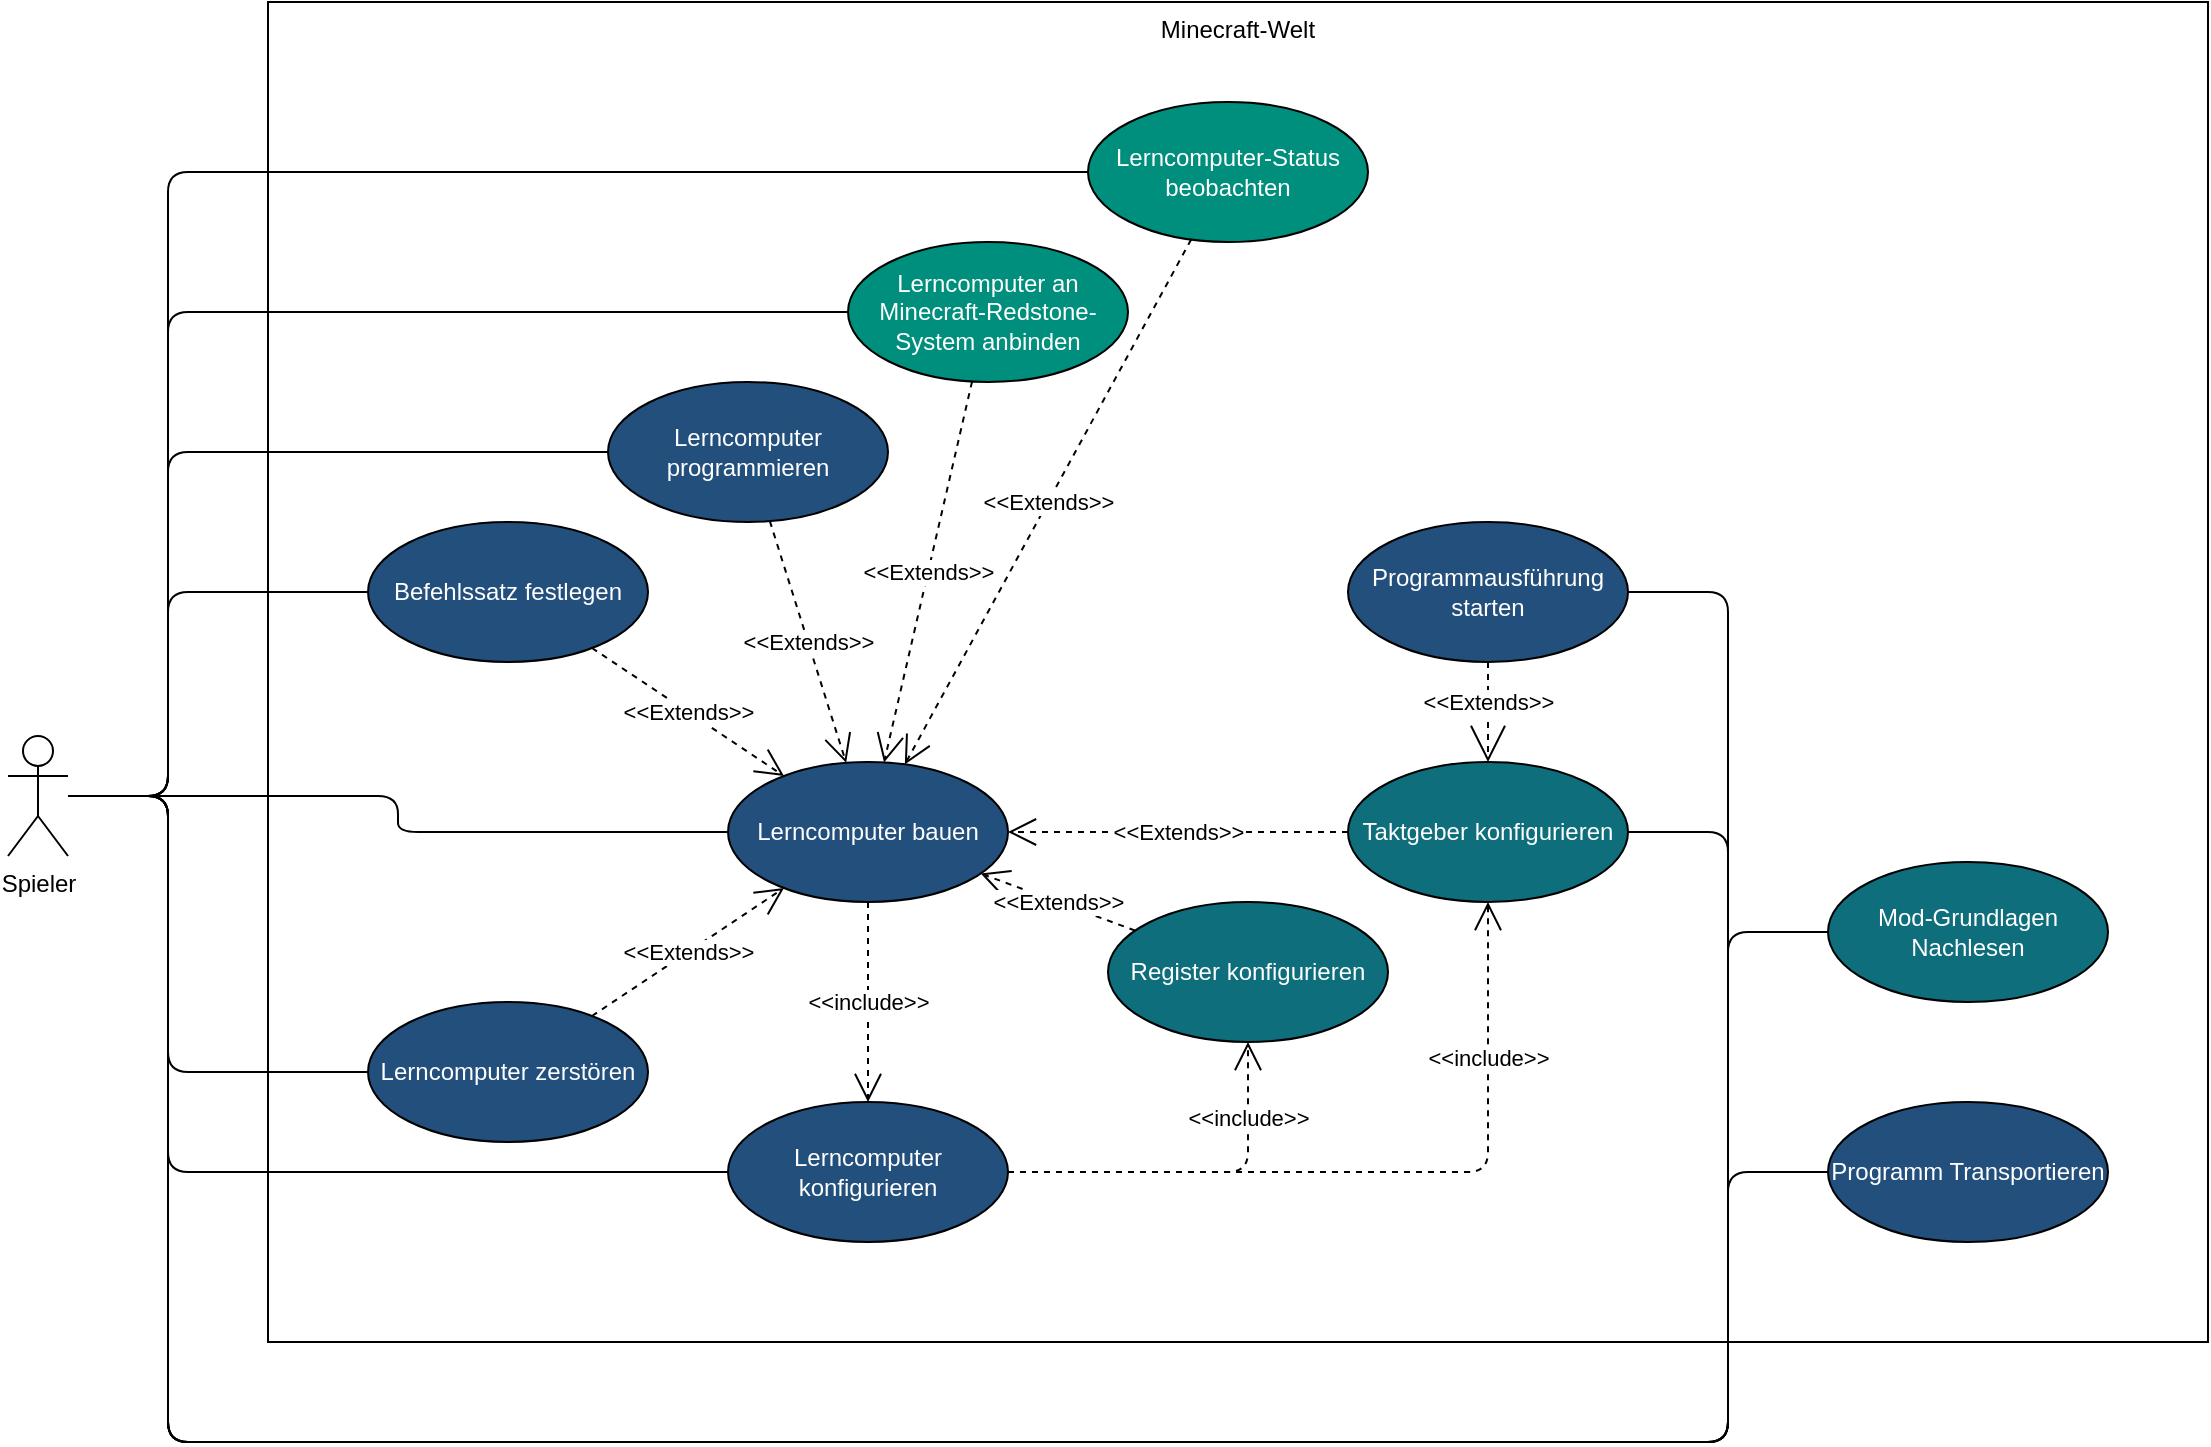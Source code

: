 <mxfile version="22.1.4" type="github">
  <diagram name="Seite-1" id="NroZgfhaD9NyDU4y-3oI">
    <mxGraphModel dx="1404" dy="1180" grid="0" gridSize="10" guides="1" tooltips="1" connect="1" arrows="1" fold="1" page="0" pageScale="1" pageWidth="827" pageHeight="1169" math="0" shadow="0">
      <root>
        <mxCell id="0" />
        <mxCell id="1" parent="0" />
        <mxCell id="Xgd_PEKhiGCFAb-JLPNT-1" value="&lt;font&gt;Minecraft-Welt&lt;/font&gt;" style="whiteSpace=wrap;html=1;fillColor=none;verticalAlign=top;fontColor=#000000;" parent="1" vertex="1">
          <mxGeometry x="130" width="970" height="670" as="geometry" />
        </mxCell>
        <mxCell id="Xgd_PEKhiGCFAb-JLPNT-2" value="Lerncomputer bauen" style="ellipse;whiteSpace=wrap;html=1;fillColor=#234F7C;fontColor=#FFFFFF;" parent="1" vertex="1">
          <mxGeometry x="360" y="380" width="140" height="70" as="geometry" />
        </mxCell>
        <mxCell id="DDFm2RIryqONvmcoJMjr-19" style="edgeStyle=orthogonalEdgeStyle;shape=connector;rounded=1;orthogonalLoop=1;jettySize=auto;html=1;labelBackgroundColor=default;strokeColor=default;align=center;verticalAlign=middle;fontFamily=Helvetica;fontSize=11;fontColor=default;endArrow=none;endFill=0;" edge="1" parent="1" source="Xgd_PEKhiGCFAb-JLPNT-14" target="Xgd_PEKhiGCFAb-JLPNT-27">
          <mxGeometry relative="1" as="geometry">
            <Array as="points">
              <mxPoint x="80" y="397" />
              <mxPoint x="80" y="295" />
            </Array>
          </mxGeometry>
        </mxCell>
        <mxCell id="DDFm2RIryqONvmcoJMjr-20" style="edgeStyle=orthogonalEdgeStyle;shape=connector;rounded=1;orthogonalLoop=1;jettySize=auto;html=1;labelBackgroundColor=default;strokeColor=default;align=center;verticalAlign=middle;fontFamily=Helvetica;fontSize=11;fontColor=default;endArrow=none;endFill=0;" edge="1" parent="1" source="Xgd_PEKhiGCFAb-JLPNT-14" target="Xgd_PEKhiGCFAb-JLPNT-59">
          <mxGeometry relative="1" as="geometry">
            <Array as="points">
              <mxPoint x="80" y="397" />
              <mxPoint x="80" y="535" />
            </Array>
          </mxGeometry>
        </mxCell>
        <mxCell id="DDFm2RIryqONvmcoJMjr-21" style="edgeStyle=orthogonalEdgeStyle;shape=connector;rounded=1;orthogonalLoop=1;jettySize=auto;html=1;labelBackgroundColor=default;strokeColor=default;align=center;verticalAlign=middle;fontFamily=Helvetica;fontSize=11;fontColor=default;endArrow=none;endFill=0;" edge="1" parent="1" source="Xgd_PEKhiGCFAb-JLPNT-14" target="Xgd_PEKhiGCFAb-JLPNT-24">
          <mxGeometry relative="1" as="geometry">
            <Array as="points">
              <mxPoint x="80" y="397" />
              <mxPoint x="80" y="585" />
            </Array>
          </mxGeometry>
        </mxCell>
        <mxCell id="DDFm2RIryqONvmcoJMjr-22" style="edgeStyle=orthogonalEdgeStyle;shape=connector;rounded=1;orthogonalLoop=1;jettySize=auto;html=1;labelBackgroundColor=default;strokeColor=default;align=center;verticalAlign=middle;fontFamily=Helvetica;fontSize=11;fontColor=default;endArrow=none;endFill=0;" edge="1" parent="1" source="Xgd_PEKhiGCFAb-JLPNT-14" target="M4p_utti9_zCMArgyo4x-2">
          <mxGeometry relative="1" as="geometry">
            <Array as="points">
              <mxPoint x="80" y="397" />
              <mxPoint x="80" y="225" />
            </Array>
          </mxGeometry>
        </mxCell>
        <mxCell id="DDFm2RIryqONvmcoJMjr-23" style="edgeStyle=orthogonalEdgeStyle;shape=connector;rounded=1;orthogonalLoop=1;jettySize=auto;html=1;labelBackgroundColor=default;strokeColor=default;align=center;verticalAlign=middle;fontFamily=Helvetica;fontSize=11;fontColor=default;endArrow=none;endFill=0;" edge="1" parent="1" source="Xgd_PEKhiGCFAb-JLPNT-14" target="xNfpc41BwBicnMWGWOc8-1">
          <mxGeometry relative="1" as="geometry">
            <Array as="points">
              <mxPoint x="80" y="397" />
              <mxPoint x="80" y="155" />
            </Array>
          </mxGeometry>
        </mxCell>
        <mxCell id="DDFm2RIryqONvmcoJMjr-24" style="edgeStyle=orthogonalEdgeStyle;shape=connector;rounded=1;orthogonalLoop=1;jettySize=auto;html=1;labelBackgroundColor=default;strokeColor=default;align=center;verticalAlign=middle;fontFamily=Helvetica;fontSize=11;fontColor=default;endArrow=none;endFill=0;" edge="1" parent="1" source="Xgd_PEKhiGCFAb-JLPNT-14" target="Xgd_PEKhiGCFAb-JLPNT-37">
          <mxGeometry relative="1" as="geometry">
            <Array as="points">
              <mxPoint x="80" y="397" />
              <mxPoint x="80" y="85" />
            </Array>
          </mxGeometry>
        </mxCell>
        <mxCell id="DDFm2RIryqONvmcoJMjr-26" style="edgeStyle=orthogonalEdgeStyle;shape=connector;rounded=1;orthogonalLoop=1;jettySize=auto;html=1;labelBackgroundColor=default;strokeColor=default;align=center;verticalAlign=middle;fontFamily=Helvetica;fontSize=11;fontColor=default;endArrow=none;endFill=0;" edge="1" parent="1" source="Xgd_PEKhiGCFAb-JLPNT-14" target="Xgd_PEKhiGCFAb-JLPNT-35">
          <mxGeometry relative="1" as="geometry">
            <Array as="points">
              <mxPoint x="80" y="397" />
              <mxPoint x="80" y="720" />
              <mxPoint x="860" y="720" />
              <mxPoint x="860" y="585" />
            </Array>
          </mxGeometry>
        </mxCell>
        <mxCell id="DDFm2RIryqONvmcoJMjr-27" style="edgeStyle=orthogonalEdgeStyle;shape=connector;rounded=1;orthogonalLoop=1;jettySize=auto;html=1;labelBackgroundColor=default;strokeColor=default;align=center;verticalAlign=middle;fontFamily=Helvetica;fontSize=11;fontColor=default;endArrow=none;endFill=0;" edge="1" parent="1" source="Xgd_PEKhiGCFAb-JLPNT-14" target="Xgd_PEKhiGCFAb-JLPNT-41">
          <mxGeometry relative="1" as="geometry">
            <Array as="points">
              <mxPoint x="80" y="397" />
              <mxPoint x="80" y="720" />
              <mxPoint x="860" y="720" />
              <mxPoint x="860" y="465" />
            </Array>
          </mxGeometry>
        </mxCell>
        <mxCell id="DDFm2RIryqONvmcoJMjr-28" style="edgeStyle=orthogonalEdgeStyle;shape=connector;rounded=1;orthogonalLoop=1;jettySize=auto;html=1;labelBackgroundColor=default;strokeColor=default;align=center;verticalAlign=middle;fontFamily=Helvetica;fontSize=11;fontColor=default;endArrow=none;endFill=0;" edge="1" parent="1" source="Xgd_PEKhiGCFAb-JLPNT-14" target="Xgd_PEKhiGCFAb-JLPNT-29">
          <mxGeometry relative="1" as="geometry">
            <Array as="points">
              <mxPoint x="80" y="397" />
              <mxPoint x="80" y="720" />
              <mxPoint x="860" y="720" />
              <mxPoint x="860" y="415" />
            </Array>
          </mxGeometry>
        </mxCell>
        <mxCell id="DDFm2RIryqONvmcoJMjr-29" style="edgeStyle=orthogonalEdgeStyle;shape=connector;rounded=1;orthogonalLoop=1;jettySize=auto;html=1;labelBackgroundColor=default;strokeColor=default;align=center;verticalAlign=middle;fontFamily=Helvetica;fontSize=11;fontColor=default;endArrow=none;endFill=0;" edge="1" parent="1" source="Xgd_PEKhiGCFAb-JLPNT-14" target="Xgd_PEKhiGCFAb-JLPNT-40">
          <mxGeometry relative="1" as="geometry">
            <Array as="points">
              <mxPoint x="80" y="397" />
              <mxPoint x="80" y="720" />
              <mxPoint x="860" y="720" />
              <mxPoint x="860" y="295" />
            </Array>
          </mxGeometry>
        </mxCell>
        <mxCell id="DDFm2RIryqONvmcoJMjr-30" style="edgeStyle=orthogonalEdgeStyle;shape=connector;rounded=1;orthogonalLoop=1;jettySize=auto;html=1;labelBackgroundColor=default;strokeColor=default;align=center;verticalAlign=middle;fontFamily=Helvetica;fontSize=11;fontColor=default;endArrow=none;endFill=0;" edge="1" parent="1" source="Xgd_PEKhiGCFAb-JLPNT-14" target="Xgd_PEKhiGCFAb-JLPNT-2">
          <mxGeometry relative="1" as="geometry" />
        </mxCell>
        <mxCell id="Xgd_PEKhiGCFAb-JLPNT-14" value="Spieler" style="shape=umlActor;verticalLabelPosition=bottom;labelBackgroundColor=#ffffff;verticalAlign=top;html=1;fillColor=none;" parent="1" vertex="1">
          <mxGeometry y="367" width="30" height="60" as="geometry" />
        </mxCell>
        <mxCell id="Xgd_PEKhiGCFAb-JLPNT-24" value="Lerncomputer konfigurieren" style="ellipse;whiteSpace=wrap;html=1;fillColor=#234f7c;fontColor=#FFFFFF;" parent="1" vertex="1">
          <mxGeometry x="360" y="550" width="140" height="70" as="geometry" />
        </mxCell>
        <mxCell id="Xgd_PEKhiGCFAb-JLPNT-27" value="Befehlssatz festlegen" style="ellipse;whiteSpace=wrap;html=1;fillColor=#234f7c;fontColor=#FFFFFF;" parent="1" vertex="1">
          <mxGeometry x="180" y="260" width="140" height="70" as="geometry" />
        </mxCell>
        <mxCell id="Xgd_PEKhiGCFAb-JLPNT-29" value="Taktgeber konfigurieren" style="ellipse;whiteSpace=wrap;html=1;fillColor=#0e6e7c;fontColor=#FFFFFF;" parent="1" vertex="1">
          <mxGeometry x="670" y="380" width="140" height="70" as="geometry" />
        </mxCell>
        <mxCell id="Xgd_PEKhiGCFAb-JLPNT-31" value="Register konfigurieren" style="ellipse;whiteSpace=wrap;html=1;fillColor=#0e6e7c;fontColor=#FFFFFF;" parent="1" vertex="1">
          <mxGeometry x="550" y="450" width="140" height="70" as="geometry" />
        </mxCell>
        <mxCell id="Xgd_PEKhiGCFAb-JLPNT-35" value="Programm Transportieren" style="ellipse;whiteSpace=wrap;html=1;fillColor=#234f7c;fontColor=#FFFFFF;" parent="1" vertex="1">
          <mxGeometry x="910" y="550" width="140" height="70" as="geometry" />
        </mxCell>
        <mxCell id="Xgd_PEKhiGCFAb-JLPNT-37" value="Lerncomputer-Status beobachten" style="ellipse;whiteSpace=wrap;html=1;fillColor=#008f7c;fontColor=#FFFFFF;" parent="1" vertex="1">
          <mxGeometry x="540" y="50" width="140" height="70" as="geometry" />
        </mxCell>
        <mxCell id="Xgd_PEKhiGCFAb-JLPNT-40" value="Programmausführung starten" style="ellipse;whiteSpace=wrap;html=1;fillColor=#234f7c;fontColor=#FFFFFF;" parent="1" vertex="1">
          <mxGeometry x="670" y="260" width="140" height="70" as="geometry" />
        </mxCell>
        <mxCell id="Xgd_PEKhiGCFAb-JLPNT-41" value="Mod-Grundlagen Nachlesen" style="ellipse;whiteSpace=wrap;html=1;fillColor=#0e6e7c;fontColor=#FFFFFF;" parent="1" vertex="1">
          <mxGeometry x="910" y="430" width="140" height="70" as="geometry" />
        </mxCell>
        <mxCell id="Xgd_PEKhiGCFAb-JLPNT-54" value="&amp;lt;&amp;lt;Extends&lt;span style=&quot;color: rgb(0 , 0 , 0)&quot;&gt;&amp;gt;&amp;gt;&lt;/span&gt;" style="endArrow=open;endSize=16;endFill=0;html=1;dashed=1;" parent="1" source="Xgd_PEKhiGCFAb-JLPNT-40" target="Xgd_PEKhiGCFAb-JLPNT-29" edge="1">
          <mxGeometry x="-0.2" width="160" relative="1" as="geometry">
            <mxPoint x="743" y="1032.5" as="sourcePoint" />
            <mxPoint x="903" y="1032.5" as="targetPoint" />
            <mxPoint as="offset" />
          </mxGeometry>
        </mxCell>
        <mxCell id="Xgd_PEKhiGCFAb-JLPNT-59" value="Lerncomputer zerstören" style="ellipse;whiteSpace=wrap;html=1;fillColor=#234F7C;fontColor=#FFFFFF;" parent="1" vertex="1">
          <mxGeometry x="180" y="500" width="140" height="70" as="geometry" />
        </mxCell>
        <mxCell id="M4p_utti9_zCMArgyo4x-2" value="Lerncomputer programmieren" style="ellipse;whiteSpace=wrap;html=1;fillColor=#234F7C;fontColor=#ffffff;" parent="1" vertex="1">
          <mxGeometry x="300" y="190" width="140" height="70" as="geometry" />
        </mxCell>
        <mxCell id="xNfpc41BwBicnMWGWOc8-1" value="Lerncomputer an Minecraft-Redstone-System anbinden" style="ellipse;whiteSpace=wrap;html=1;fillColor=#008F7C;fontColor=#FFFFFF;" parent="1" vertex="1">
          <mxGeometry x="420" y="120" width="140" height="70" as="geometry" />
        </mxCell>
        <mxCell id="DDFm2RIryqONvmcoJMjr-6" value="&amp;lt;&amp;lt;Extends&amp;gt;&amp;gt;" style="endArrow=open;endSize=12;dashed=1;html=1;rounded=1;labelBackgroundColor=default;strokeColor=default;align=center;verticalAlign=middle;fontFamily=Helvetica;fontSize=11;fontColor=default;shape=connector;" edge="1" parent="1" source="Xgd_PEKhiGCFAb-JLPNT-27" target="Xgd_PEKhiGCFAb-JLPNT-2">
          <mxGeometry width="160" relative="1" as="geometry">
            <mxPoint x="60" y="680" as="sourcePoint" />
            <mxPoint x="220" y="680" as="targetPoint" />
          </mxGeometry>
        </mxCell>
        <mxCell id="DDFm2RIryqONvmcoJMjr-8" value="&amp;lt;&amp;lt;Extends&amp;gt;&amp;gt;" style="endArrow=open;endSize=12;dashed=1;html=1;rounded=1;labelBackgroundColor=default;strokeColor=default;align=center;verticalAlign=middle;fontFamily=Helvetica;fontSize=11;fontColor=default;shape=connector;" edge="1" parent="1" source="M4p_utti9_zCMArgyo4x-2" target="Xgd_PEKhiGCFAb-JLPNT-2">
          <mxGeometry width="160" relative="1" as="geometry">
            <mxPoint x="302" y="333" as="sourcePoint" />
            <mxPoint x="398" y="397" as="targetPoint" />
          </mxGeometry>
        </mxCell>
        <mxCell id="DDFm2RIryqONvmcoJMjr-9" value="&amp;lt;&amp;lt;Extends&amp;gt;&amp;gt;" style="endArrow=open;endSize=12;dashed=1;html=1;rounded=1;labelBackgroundColor=default;strokeColor=default;align=center;verticalAlign=middle;fontFamily=Helvetica;fontSize=11;fontColor=default;shape=connector;" edge="1" parent="1" source="xNfpc41BwBicnMWGWOc8-1" target="Xgd_PEKhiGCFAb-JLPNT-2">
          <mxGeometry width="160" relative="1" as="geometry">
            <mxPoint x="391" y="270" as="sourcePoint" />
            <mxPoint x="429" y="390" as="targetPoint" />
          </mxGeometry>
        </mxCell>
        <mxCell id="DDFm2RIryqONvmcoJMjr-10" value="&amp;lt;&amp;lt;Extends&amp;gt;&amp;gt;" style="endArrow=open;endSize=12;dashed=1;html=1;rounded=1;labelBackgroundColor=default;strokeColor=default;align=center;verticalAlign=middle;fontFamily=Helvetica;fontSize=11;fontColor=default;shape=connector;" edge="1" parent="1" source="Xgd_PEKhiGCFAb-JLPNT-37" target="Xgd_PEKhiGCFAb-JLPNT-2">
          <mxGeometry width="160" relative="1" as="geometry">
            <mxPoint x="401" y="280" as="sourcePoint" />
            <mxPoint x="450" y="410" as="targetPoint" />
          </mxGeometry>
        </mxCell>
        <mxCell id="DDFm2RIryqONvmcoJMjr-11" value="&amp;lt;&amp;lt;include&amp;gt;&amp;gt;" style="endArrow=open;endSize=12;dashed=1;html=1;rounded=1;labelBackgroundColor=default;strokeColor=default;align=center;verticalAlign=middle;fontFamily=Helvetica;fontSize=11;fontColor=default;shape=connector;" edge="1" parent="1" source="Xgd_PEKhiGCFAb-JLPNT-2" target="Xgd_PEKhiGCFAb-JLPNT-24">
          <mxGeometry width="160" relative="1" as="geometry">
            <mxPoint x="602" y="129" as="sourcePoint" />
            <mxPoint x="458" y="391" as="targetPoint" />
          </mxGeometry>
        </mxCell>
        <mxCell id="DDFm2RIryqONvmcoJMjr-14" value="&amp;lt;&amp;lt;include&amp;gt;&amp;gt;" style="endArrow=open;endSize=12;dashed=1;html=1;rounded=1;labelBackgroundColor=default;strokeColor=default;align=center;verticalAlign=middle;fontFamily=Helvetica;fontSize=11;fontColor=default;shape=connector;edgeStyle=orthogonalEdgeStyle;" edge="1" parent="1" source="Xgd_PEKhiGCFAb-JLPNT-24" target="Xgd_PEKhiGCFAb-JLPNT-29">
          <mxGeometry x="0.584" width="160" relative="1" as="geometry">
            <mxPoint x="440" y="460" as="sourcePoint" />
            <mxPoint x="440" y="510" as="targetPoint" />
            <mxPoint as="offset" />
          </mxGeometry>
        </mxCell>
        <mxCell id="DDFm2RIryqONvmcoJMjr-15" value="&amp;lt;&amp;lt;include&amp;gt;&amp;gt;" style="endArrow=open;endSize=12;dashed=1;html=1;rounded=1;labelBackgroundColor=default;strokeColor=default;align=center;verticalAlign=middle;fontFamily=Helvetica;fontSize=11;fontColor=default;shape=connector;edgeStyle=orthogonalEdgeStyle;" edge="1" parent="1" source="Xgd_PEKhiGCFAb-JLPNT-24" target="Xgd_PEKhiGCFAb-JLPNT-31">
          <mxGeometry x="0.59" width="160" relative="1" as="geometry">
            <mxPoint x="510" y="545" as="sourcePoint" />
            <mxPoint x="750" y="450" as="targetPoint" />
            <Array as="points">
              <mxPoint x="620" y="585" />
            </Array>
            <mxPoint as="offset" />
          </mxGeometry>
        </mxCell>
        <mxCell id="DDFm2RIryqONvmcoJMjr-16" value="&amp;lt;&amp;lt;Extends&amp;gt;&amp;gt;" style="endArrow=open;endSize=12;dashed=1;html=1;rounded=1;labelBackgroundColor=default;strokeColor=default;align=center;verticalAlign=middle;fontFamily=Helvetica;fontSize=11;fontColor=default;shape=connector;" edge="1" parent="1" source="Xgd_PEKhiGCFAb-JLPNT-29" target="Xgd_PEKhiGCFAb-JLPNT-2">
          <mxGeometry width="160" relative="1" as="geometry">
            <mxPoint x="602" y="129" as="sourcePoint" />
            <mxPoint x="458" y="391" as="targetPoint" />
          </mxGeometry>
        </mxCell>
        <mxCell id="DDFm2RIryqONvmcoJMjr-17" value="&amp;lt;&amp;lt;Extends&amp;gt;&amp;gt;" style="endArrow=open;endSize=12;dashed=1;html=1;rounded=1;labelBackgroundColor=default;strokeColor=default;align=center;verticalAlign=middle;fontFamily=Helvetica;fontSize=11;fontColor=default;shape=connector;" edge="1" parent="1" source="Xgd_PEKhiGCFAb-JLPNT-31" target="Xgd_PEKhiGCFAb-JLPNT-2">
          <mxGeometry width="160" relative="1" as="geometry">
            <mxPoint x="680" y="417" as="sourcePoint" />
            <mxPoint x="510" y="423" as="targetPoint" />
          </mxGeometry>
        </mxCell>
        <mxCell id="DDFm2RIryqONvmcoJMjr-18" value="&amp;lt;&amp;lt;Extends&amp;gt;&amp;gt;" style="endArrow=open;endSize=12;dashed=1;html=1;rounded=1;labelBackgroundColor=default;strokeColor=default;align=center;verticalAlign=middle;fontFamily=Helvetica;fontSize=11;fontColor=default;shape=connector;" edge="1" parent="1" source="Xgd_PEKhiGCFAb-JLPNT-59" target="Xgd_PEKhiGCFAb-JLPNT-2">
          <mxGeometry width="160" relative="1" as="geometry">
            <mxPoint x="302" y="333" as="sourcePoint" />
            <mxPoint x="398" y="397" as="targetPoint" />
          </mxGeometry>
        </mxCell>
      </root>
    </mxGraphModel>
  </diagram>
</mxfile>
